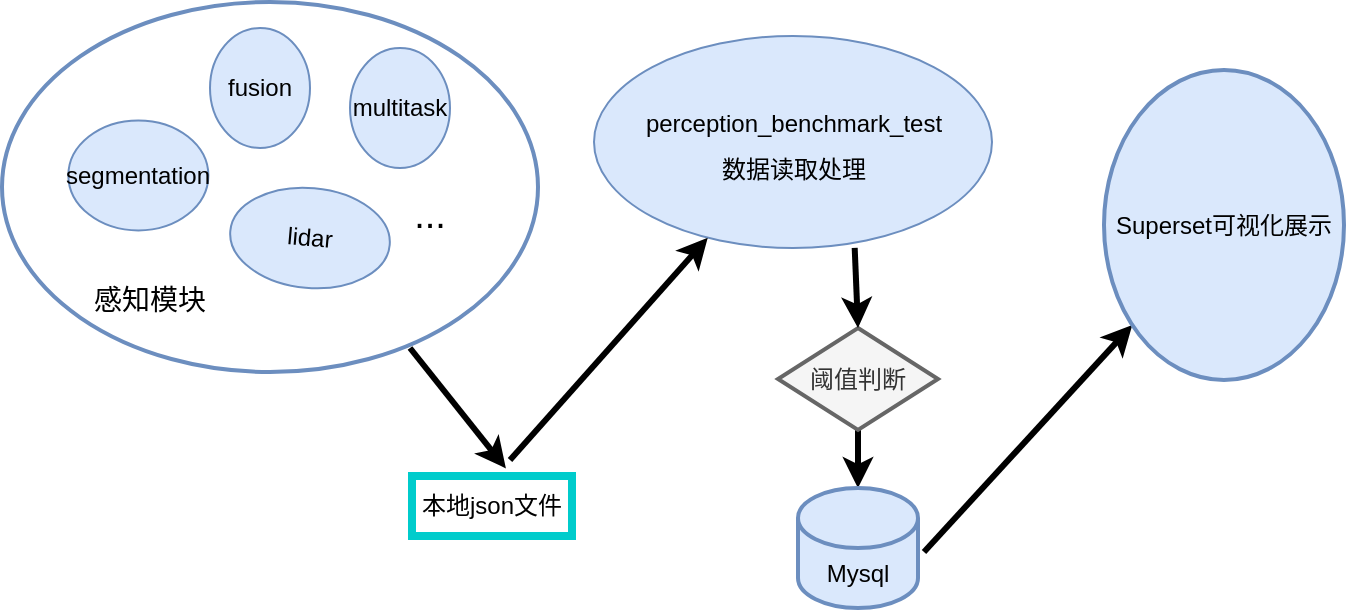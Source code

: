 <mxfile version="20.8.17" type="github">
  <diagram name="第 1 页" id="5Az96HWmE1BWc7lFskWz">
    <mxGraphModel dx="1714" dy="884" grid="0" gridSize="10" guides="1" tooltips="1" connect="1" arrows="1" fold="1" page="1" pageScale="1" pageWidth="827" pageHeight="1169" math="0" shadow="0">
      <root>
        <mxCell id="0" />
        <mxCell id="1" parent="0" />
        <mxCell id="rPTRtMF9d79Sc1CpP3I9-4" value="" style="ellipse;whiteSpace=wrap;html=1;fillColor=#dae8fc;strokeColor=#6c8ebf;" vertex="1" parent="1">
          <mxGeometry x="392" y="434" width="199" height="106" as="geometry" />
        </mxCell>
        <mxCell id="rPTRtMF9d79Sc1CpP3I9-7" value="本地json文件" style="rounded=0;whiteSpace=wrap;html=1;strokeColor=#00CCCC;strokeWidth=4;" vertex="1" parent="1">
          <mxGeometry x="301" y="654" width="80" height="30" as="geometry" />
        </mxCell>
        <mxCell id="rPTRtMF9d79Sc1CpP3I9-10" value="fusion" style="ellipse;whiteSpace=wrap;html=1;fillColor=#dae8fc;strokeColor=#6c8ebf;" vertex="1" parent="1">
          <mxGeometry x="200" y="430" width="50" height="60" as="geometry" />
        </mxCell>
        <mxCell id="rPTRtMF9d79Sc1CpP3I9-11" value="segmentation" style="ellipse;whiteSpace=wrap;html=1;fillColor=#dae8fc;strokeColor=#6c8ebf;rotation=0;" vertex="1" parent="1">
          <mxGeometry x="129.18" y="476.21" width="70" height="55" as="geometry" />
        </mxCell>
        <mxCell id="rPTRtMF9d79Sc1CpP3I9-12" value="lidar" style="ellipse;whiteSpace=wrap;html=1;fillColor=#dae8fc;strokeColor=#6c8ebf;rotation=5;" vertex="1" parent="1">
          <mxGeometry x="210" y="510" width="80" height="50" as="geometry" />
        </mxCell>
        <mxCell id="rPTRtMF9d79Sc1CpP3I9-13" value="multitask" style="ellipse;whiteSpace=wrap;html=1;fillColor=#dae8fc;strokeColor=#6c8ebf;" vertex="1" parent="1">
          <mxGeometry x="270" y="440" width="50" height="60" as="geometry" />
        </mxCell>
        <mxCell id="rPTRtMF9d79Sc1CpP3I9-15" value="" style="ellipse;whiteSpace=wrap;html=1;fillColor=none;strokeColor=#6c8ebf;strokeWidth=2;" vertex="1" parent="1">
          <mxGeometry x="96" y="417" width="268" height="185" as="geometry" />
        </mxCell>
        <mxCell id="rPTRtMF9d79Sc1CpP3I9-17" value="&lt;font style=&quot;font-size: 14px;&quot;&gt;感知模块&lt;/font&gt;" style="text;html=1;strokeColor=none;fillColor=none;align=center;verticalAlign=middle;whiteSpace=wrap;rounded=0;fontSize=15;" vertex="1" parent="1">
          <mxGeometry x="140" y="550" width="60" height="30" as="geometry" />
        </mxCell>
        <mxCell id="rPTRtMF9d79Sc1CpP3I9-22" value="" style="endArrow=classic;html=1;rounded=0;strokeWidth=3;fontSize=14;entryX=0.587;entryY=-0.127;entryDx=0;entryDy=0;entryPerimeter=0;" edge="1" parent="1" target="rPTRtMF9d79Sc1CpP3I9-7">
          <mxGeometry width="50" height="50" relative="1" as="geometry">
            <mxPoint x="300" y="590" as="sourcePoint" />
            <mxPoint x="350" y="550" as="targetPoint" />
          </mxGeometry>
        </mxCell>
        <mxCell id="rPTRtMF9d79Sc1CpP3I9-23" value="&lt;font style=&quot;font-size: 19px;&quot;&gt;...&lt;/font&gt;" style="text;html=1;strokeColor=none;fillColor=none;align=center;verticalAlign=middle;whiteSpace=wrap;rounded=0;fontSize=14;" vertex="1" parent="1">
          <mxGeometry x="280" y="510" width="60" height="28" as="geometry" />
        </mxCell>
        <mxCell id="rPTRtMF9d79Sc1CpP3I9-24" value="&lt;font style=&quot;font-size: 12px;&quot;&gt;perception_benchmark_test&lt;br&gt;数据读取处理&lt;br&gt;&lt;/font&gt;" style="text;html=1;strokeColor=none;fillColor=none;align=center;verticalAlign=middle;whiteSpace=wrap;rounded=0;fontSize=19;" vertex="1" parent="1">
          <mxGeometry x="411.5" y="472" width="160" height="30" as="geometry" />
        </mxCell>
        <mxCell id="rPTRtMF9d79Sc1CpP3I9-26" value="" style="endArrow=classic;html=1;rounded=0;strokeWidth=3;fontSize=14;" edge="1" parent="1" target="rPTRtMF9d79Sc1CpP3I9-4">
          <mxGeometry width="50" height="50" relative="1" as="geometry">
            <mxPoint x="350" y="646" as="sourcePoint" />
            <mxPoint x="426.96" y="630" as="targetPoint" />
          </mxGeometry>
        </mxCell>
        <mxCell id="rPTRtMF9d79Sc1CpP3I9-28" value="" style="endArrow=classic;html=1;rounded=0;strokeWidth=3;fontSize=12;" edge="1" parent="1" target="rPTRtMF9d79Sc1CpP3I9-29">
          <mxGeometry width="50" height="50" relative="1" as="geometry">
            <mxPoint x="557" y="692" as="sourcePoint" />
            <mxPoint x="620" y="580" as="targetPoint" />
          </mxGeometry>
        </mxCell>
        <mxCell id="rPTRtMF9d79Sc1CpP3I9-29" value="Superset可视化展示" style="ellipse;whiteSpace=wrap;html=1;strokeColor=#6c8ebf;strokeWidth=2;fontSize=12;fillColor=#dae8fc;" vertex="1" parent="1">
          <mxGeometry x="647" y="451" width="120" height="155" as="geometry" />
        </mxCell>
        <mxCell id="rPTRtMF9d79Sc1CpP3I9-37" style="edgeStyle=orthogonalEdgeStyle;rounded=0;orthogonalLoop=1;jettySize=auto;html=1;strokeWidth=3;fontSize=12;" edge="1" parent="1" source="rPTRtMF9d79Sc1CpP3I9-30" target="rPTRtMF9d79Sc1CpP3I9-33">
          <mxGeometry relative="1" as="geometry" />
        </mxCell>
        <mxCell id="rPTRtMF9d79Sc1CpP3I9-30" value="阈值判断" style="rhombus;whiteSpace=wrap;html=1;strokeColor=#666666;strokeWidth=2;fontSize=12;fillColor=#f5f5f5;fontColor=#333333;" vertex="1" parent="1">
          <mxGeometry x="484" y="580" width="80" height="51" as="geometry" />
        </mxCell>
        <mxCell id="rPTRtMF9d79Sc1CpP3I9-32" value="" style="endArrow=classic;html=1;rounded=0;strokeWidth=3;fontSize=14;entryX=0.5;entryY=0;entryDx=0;entryDy=0;exitX=0.655;exitY=0.999;exitDx=0;exitDy=0;exitPerimeter=0;" edge="1" parent="1" source="rPTRtMF9d79Sc1CpP3I9-4" target="rPTRtMF9d79Sc1CpP3I9-30">
          <mxGeometry width="50" height="50" relative="1" as="geometry">
            <mxPoint x="516" y="550" as="sourcePoint" />
            <mxPoint x="520.04" y="586.9" as="targetPoint" />
          </mxGeometry>
        </mxCell>
        <mxCell id="rPTRtMF9d79Sc1CpP3I9-33" value="Mysql" style="shape=cylinder3;whiteSpace=wrap;html=1;boundedLbl=1;backgroundOutline=1;size=15;strokeColor=#6c8ebf;strokeWidth=2;fontSize=12;fillColor=#dae8fc;" vertex="1" parent="1">
          <mxGeometry x="494" y="660" width="60" height="60" as="geometry" />
        </mxCell>
      </root>
    </mxGraphModel>
  </diagram>
</mxfile>
